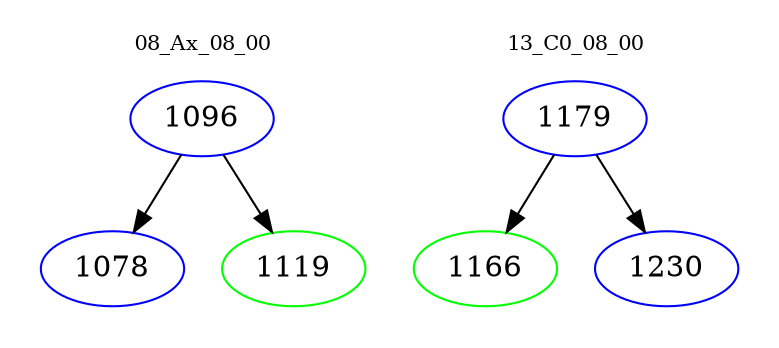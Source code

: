 digraph{
subgraph cluster_0 {
color = white
label = "08_Ax_08_00";
fontsize=10;
T0_1096 [label="1096", color="blue"]
T0_1096 -> T0_1078 [color="black"]
T0_1078 [label="1078", color="blue"]
T0_1096 -> T0_1119 [color="black"]
T0_1119 [label="1119", color="green"]
}
subgraph cluster_1 {
color = white
label = "13_C0_08_00";
fontsize=10;
T1_1179 [label="1179", color="blue"]
T1_1179 -> T1_1166 [color="black"]
T1_1166 [label="1166", color="green"]
T1_1179 -> T1_1230 [color="black"]
T1_1230 [label="1230", color="blue"]
}
}
